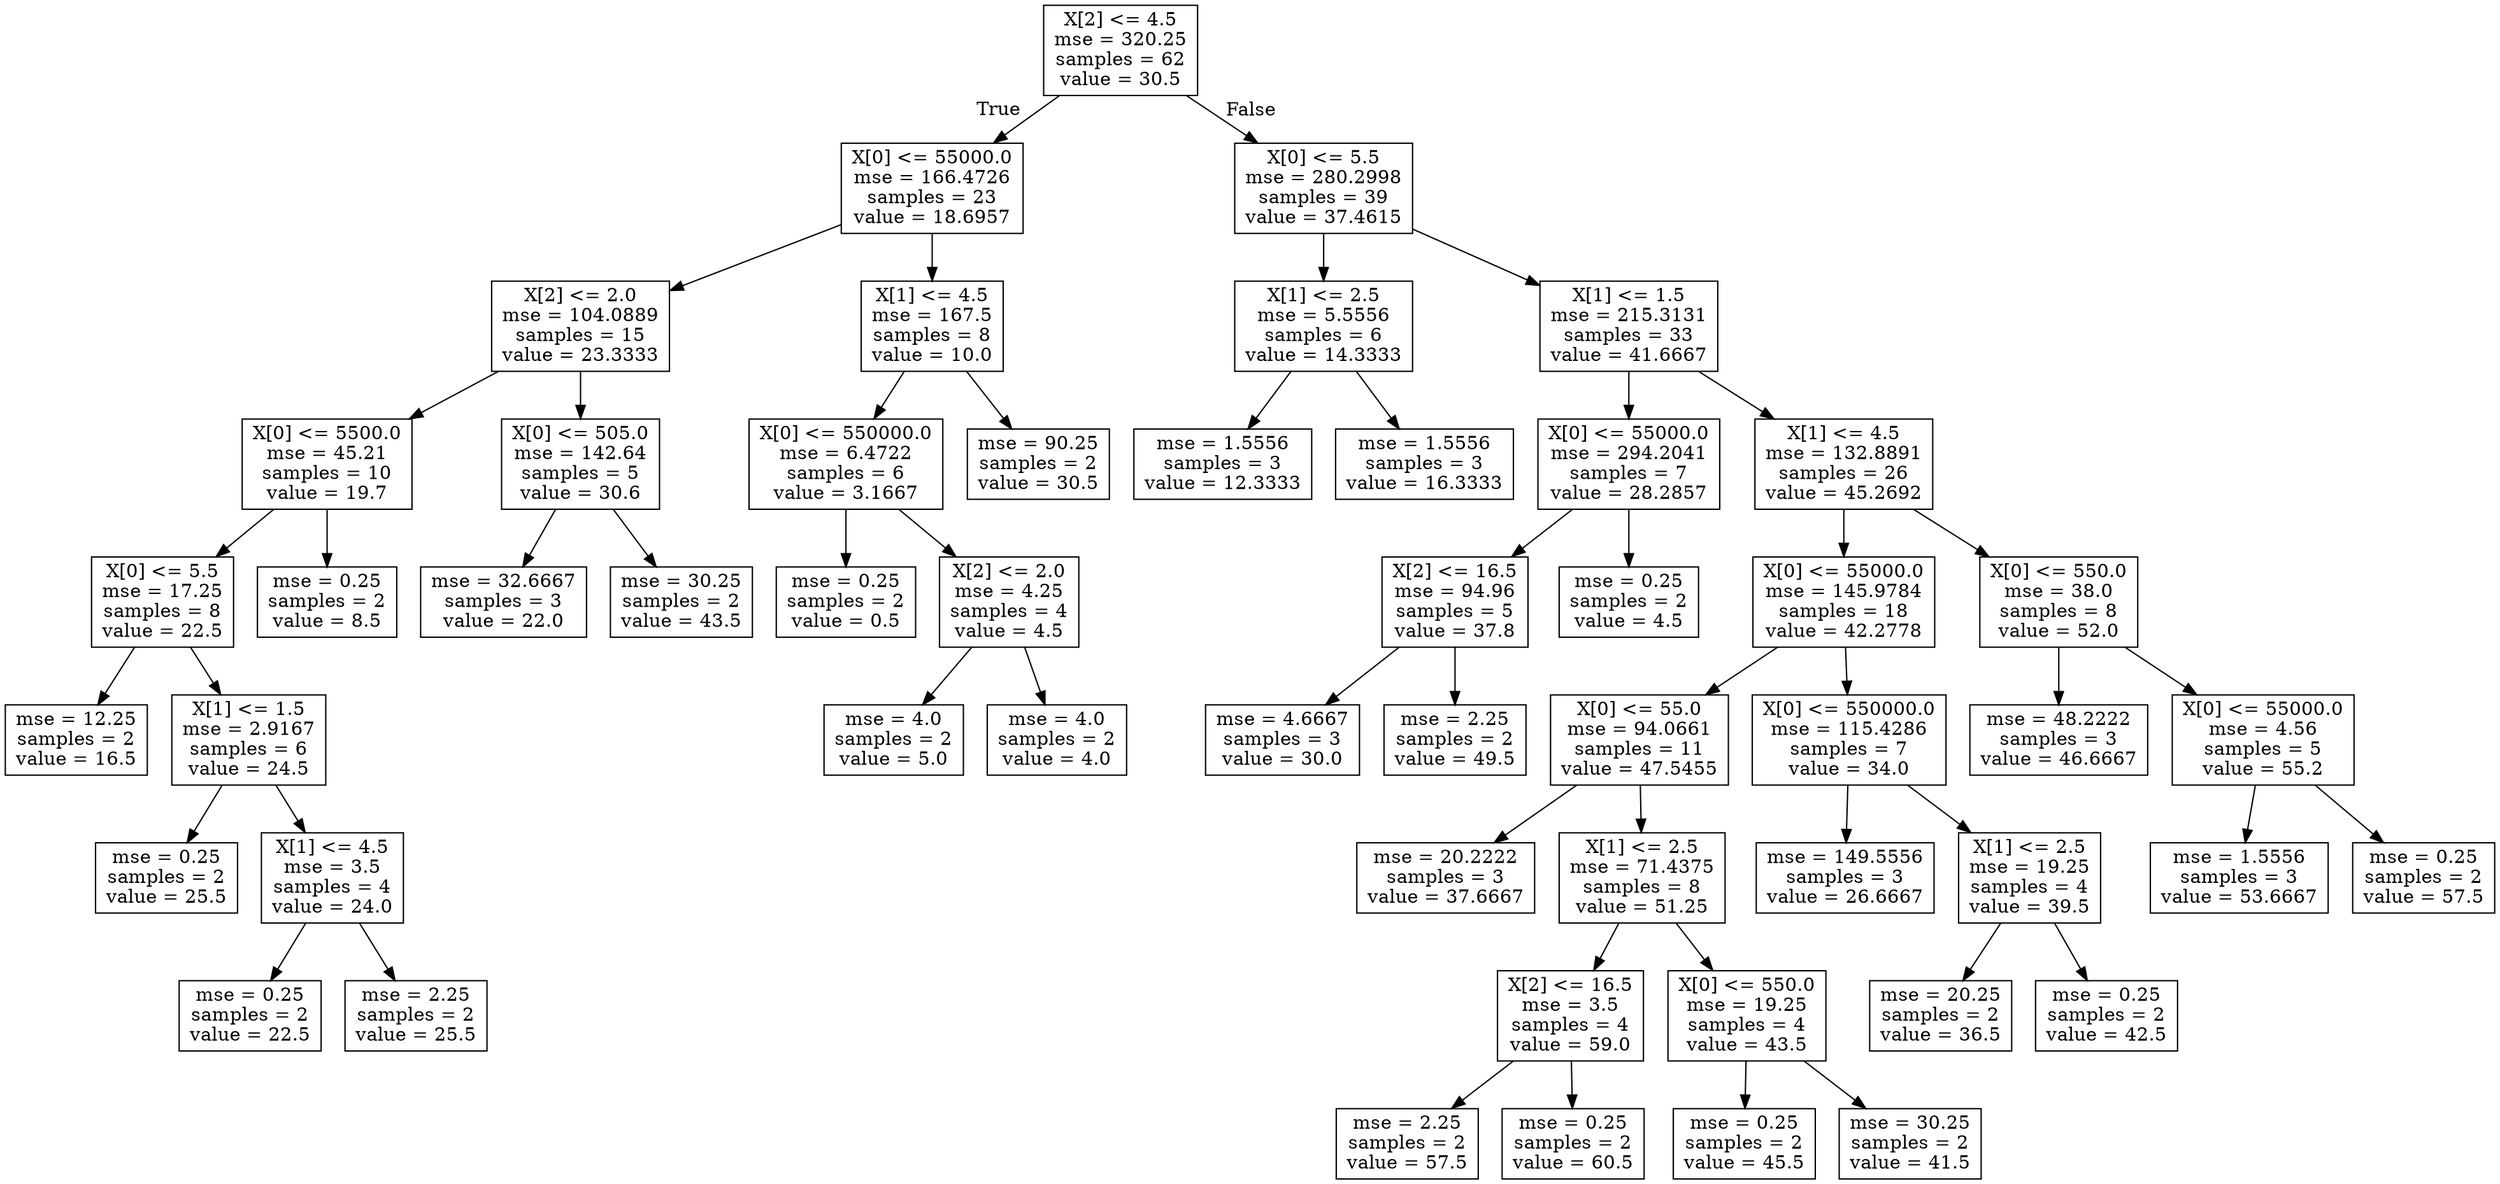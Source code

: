 digraph Tree {
node [shape=box] ;
0 [label="X[2] <= 4.5\nmse = 320.25\nsamples = 62\nvalue = 30.5"] ;
1 [label="X[0] <= 55000.0\nmse = 166.4726\nsamples = 23\nvalue = 18.6957"] ;
0 -> 1 [labeldistance=2.5, labelangle=45, headlabel="True"] ;
2 [label="X[2] <= 2.0\nmse = 104.0889\nsamples = 15\nvalue = 23.3333"] ;
1 -> 2 ;
3 [label="X[0] <= 5500.0\nmse = 45.21\nsamples = 10\nvalue = 19.7"] ;
2 -> 3 ;
4 [label="X[0] <= 5.5\nmse = 17.25\nsamples = 8\nvalue = 22.5"] ;
3 -> 4 ;
5 [label="mse = 12.25\nsamples = 2\nvalue = 16.5"] ;
4 -> 5 ;
6 [label="X[1] <= 1.5\nmse = 2.9167\nsamples = 6\nvalue = 24.5"] ;
4 -> 6 ;
7 [label="mse = 0.25\nsamples = 2\nvalue = 25.5"] ;
6 -> 7 ;
8 [label="X[1] <= 4.5\nmse = 3.5\nsamples = 4\nvalue = 24.0"] ;
6 -> 8 ;
9 [label="mse = 0.25\nsamples = 2\nvalue = 22.5"] ;
8 -> 9 ;
10 [label="mse = 2.25\nsamples = 2\nvalue = 25.5"] ;
8 -> 10 ;
11 [label="mse = 0.25\nsamples = 2\nvalue = 8.5"] ;
3 -> 11 ;
12 [label="X[0] <= 505.0\nmse = 142.64\nsamples = 5\nvalue = 30.6"] ;
2 -> 12 ;
13 [label="mse = 32.6667\nsamples = 3\nvalue = 22.0"] ;
12 -> 13 ;
14 [label="mse = 30.25\nsamples = 2\nvalue = 43.5"] ;
12 -> 14 ;
15 [label="X[1] <= 4.5\nmse = 167.5\nsamples = 8\nvalue = 10.0"] ;
1 -> 15 ;
16 [label="X[0] <= 550000.0\nmse = 6.4722\nsamples = 6\nvalue = 3.1667"] ;
15 -> 16 ;
17 [label="mse = 0.25\nsamples = 2\nvalue = 0.5"] ;
16 -> 17 ;
18 [label="X[2] <= 2.0\nmse = 4.25\nsamples = 4\nvalue = 4.5"] ;
16 -> 18 ;
19 [label="mse = 4.0\nsamples = 2\nvalue = 5.0"] ;
18 -> 19 ;
20 [label="mse = 4.0\nsamples = 2\nvalue = 4.0"] ;
18 -> 20 ;
21 [label="mse = 90.25\nsamples = 2\nvalue = 30.5"] ;
15 -> 21 ;
22 [label="X[0] <= 5.5\nmse = 280.2998\nsamples = 39\nvalue = 37.4615"] ;
0 -> 22 [labeldistance=2.5, labelangle=-45, headlabel="False"] ;
23 [label="X[1] <= 2.5\nmse = 5.5556\nsamples = 6\nvalue = 14.3333"] ;
22 -> 23 ;
24 [label="mse = 1.5556\nsamples = 3\nvalue = 12.3333"] ;
23 -> 24 ;
25 [label="mse = 1.5556\nsamples = 3\nvalue = 16.3333"] ;
23 -> 25 ;
26 [label="X[1] <= 1.5\nmse = 215.3131\nsamples = 33\nvalue = 41.6667"] ;
22 -> 26 ;
27 [label="X[0] <= 55000.0\nmse = 294.2041\nsamples = 7\nvalue = 28.2857"] ;
26 -> 27 ;
28 [label="X[2] <= 16.5\nmse = 94.96\nsamples = 5\nvalue = 37.8"] ;
27 -> 28 ;
29 [label="mse = 4.6667\nsamples = 3\nvalue = 30.0"] ;
28 -> 29 ;
30 [label="mse = 2.25\nsamples = 2\nvalue = 49.5"] ;
28 -> 30 ;
31 [label="mse = 0.25\nsamples = 2\nvalue = 4.5"] ;
27 -> 31 ;
32 [label="X[1] <= 4.5\nmse = 132.8891\nsamples = 26\nvalue = 45.2692"] ;
26 -> 32 ;
33 [label="X[0] <= 55000.0\nmse = 145.9784\nsamples = 18\nvalue = 42.2778"] ;
32 -> 33 ;
34 [label="X[0] <= 55.0\nmse = 94.0661\nsamples = 11\nvalue = 47.5455"] ;
33 -> 34 ;
35 [label="mse = 20.2222\nsamples = 3\nvalue = 37.6667"] ;
34 -> 35 ;
36 [label="X[1] <= 2.5\nmse = 71.4375\nsamples = 8\nvalue = 51.25"] ;
34 -> 36 ;
37 [label="X[2] <= 16.5\nmse = 3.5\nsamples = 4\nvalue = 59.0"] ;
36 -> 37 ;
38 [label="mse = 2.25\nsamples = 2\nvalue = 57.5"] ;
37 -> 38 ;
39 [label="mse = 0.25\nsamples = 2\nvalue = 60.5"] ;
37 -> 39 ;
40 [label="X[0] <= 550.0\nmse = 19.25\nsamples = 4\nvalue = 43.5"] ;
36 -> 40 ;
41 [label="mse = 0.25\nsamples = 2\nvalue = 45.5"] ;
40 -> 41 ;
42 [label="mse = 30.25\nsamples = 2\nvalue = 41.5"] ;
40 -> 42 ;
43 [label="X[0] <= 550000.0\nmse = 115.4286\nsamples = 7\nvalue = 34.0"] ;
33 -> 43 ;
44 [label="mse = 149.5556\nsamples = 3\nvalue = 26.6667"] ;
43 -> 44 ;
45 [label="X[1] <= 2.5\nmse = 19.25\nsamples = 4\nvalue = 39.5"] ;
43 -> 45 ;
46 [label="mse = 20.25\nsamples = 2\nvalue = 36.5"] ;
45 -> 46 ;
47 [label="mse = 0.25\nsamples = 2\nvalue = 42.5"] ;
45 -> 47 ;
48 [label="X[0] <= 550.0\nmse = 38.0\nsamples = 8\nvalue = 52.0"] ;
32 -> 48 ;
49 [label="mse = 48.2222\nsamples = 3\nvalue = 46.6667"] ;
48 -> 49 ;
50 [label="X[0] <= 55000.0\nmse = 4.56\nsamples = 5\nvalue = 55.2"] ;
48 -> 50 ;
51 [label="mse = 1.5556\nsamples = 3\nvalue = 53.6667"] ;
50 -> 51 ;
52 [label="mse = 0.25\nsamples = 2\nvalue = 57.5"] ;
50 -> 52 ;
}